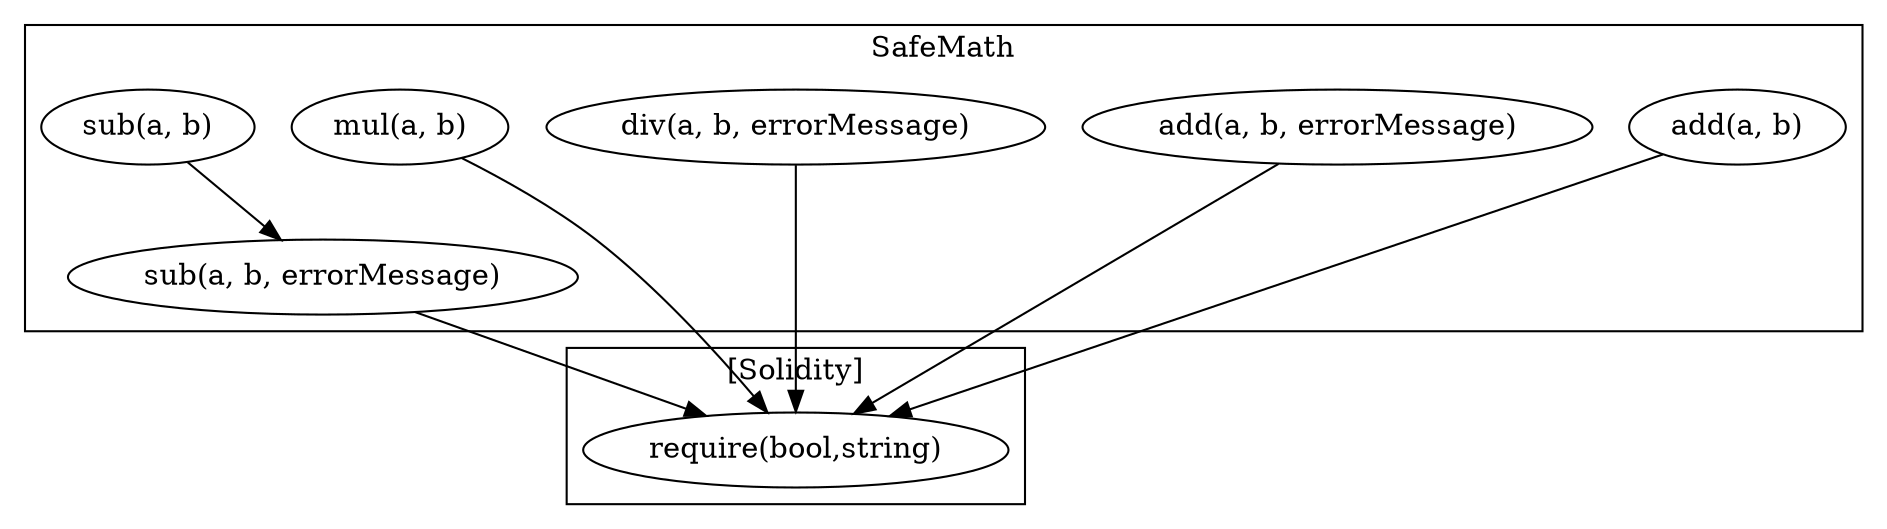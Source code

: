 strict digraph {
subgraph cluster_162_SafeMath {
label = "SafeMath"
"162_mul_648fa9b31bc7ff7eb914e7a7180f07e0df0f8467839b1af8902da1d0bead03a2" [label="mul(a, b)"]
"162_div_eb571a3b16279fdd808dacae85349e7091581dbe85a65bd816aaa6ad2788ee76" [label="div(a, b, errorMessage)"]
"162_sub_eb571a3b16279fdd808dacae85349e7091581dbe85a65bd816aaa6ad2788ee76" [label="sub(a, b, errorMessage)"]
"162_add_eb571a3b16279fdd808dacae85349e7091581dbe85a65bd816aaa6ad2788ee76" [label="add(a, b, errorMessage)"]
"162_sub_648fa9b31bc7ff7eb914e7a7180f07e0df0f8467839b1af8902da1d0bead03a2" [label="sub(a, b)"]
"162_add_648fa9b31bc7ff7eb914e7a7180f07e0df0f8467839b1af8902da1d0bead03a2" [label="add(a, b)"]
"162_sub_648fa9b31bc7ff7eb914e7a7180f07e0df0f8467839b1af8902da1d0bead03a2" -> "162_sub_eb571a3b16279fdd808dacae85349e7091581dbe85a65bd816aaa6ad2788ee76"
}subgraph cluster_solidity {
label = "[Solidity]"
"require(bool,string)" 
"162_mul_648fa9b31bc7ff7eb914e7a7180f07e0df0f8467839b1af8902da1d0bead03a2" -> "require(bool,string)"
"162_add_648fa9b31bc7ff7eb914e7a7180f07e0df0f8467839b1af8902da1d0bead03a2" -> "require(bool,string)"
"162_add_eb571a3b16279fdd808dacae85349e7091581dbe85a65bd816aaa6ad2788ee76" -> "require(bool,string)"
"162_sub_eb571a3b16279fdd808dacae85349e7091581dbe85a65bd816aaa6ad2788ee76" -> "require(bool,string)"
"162_div_eb571a3b16279fdd808dacae85349e7091581dbe85a65bd816aaa6ad2788ee76" -> "require(bool,string)"
}
}